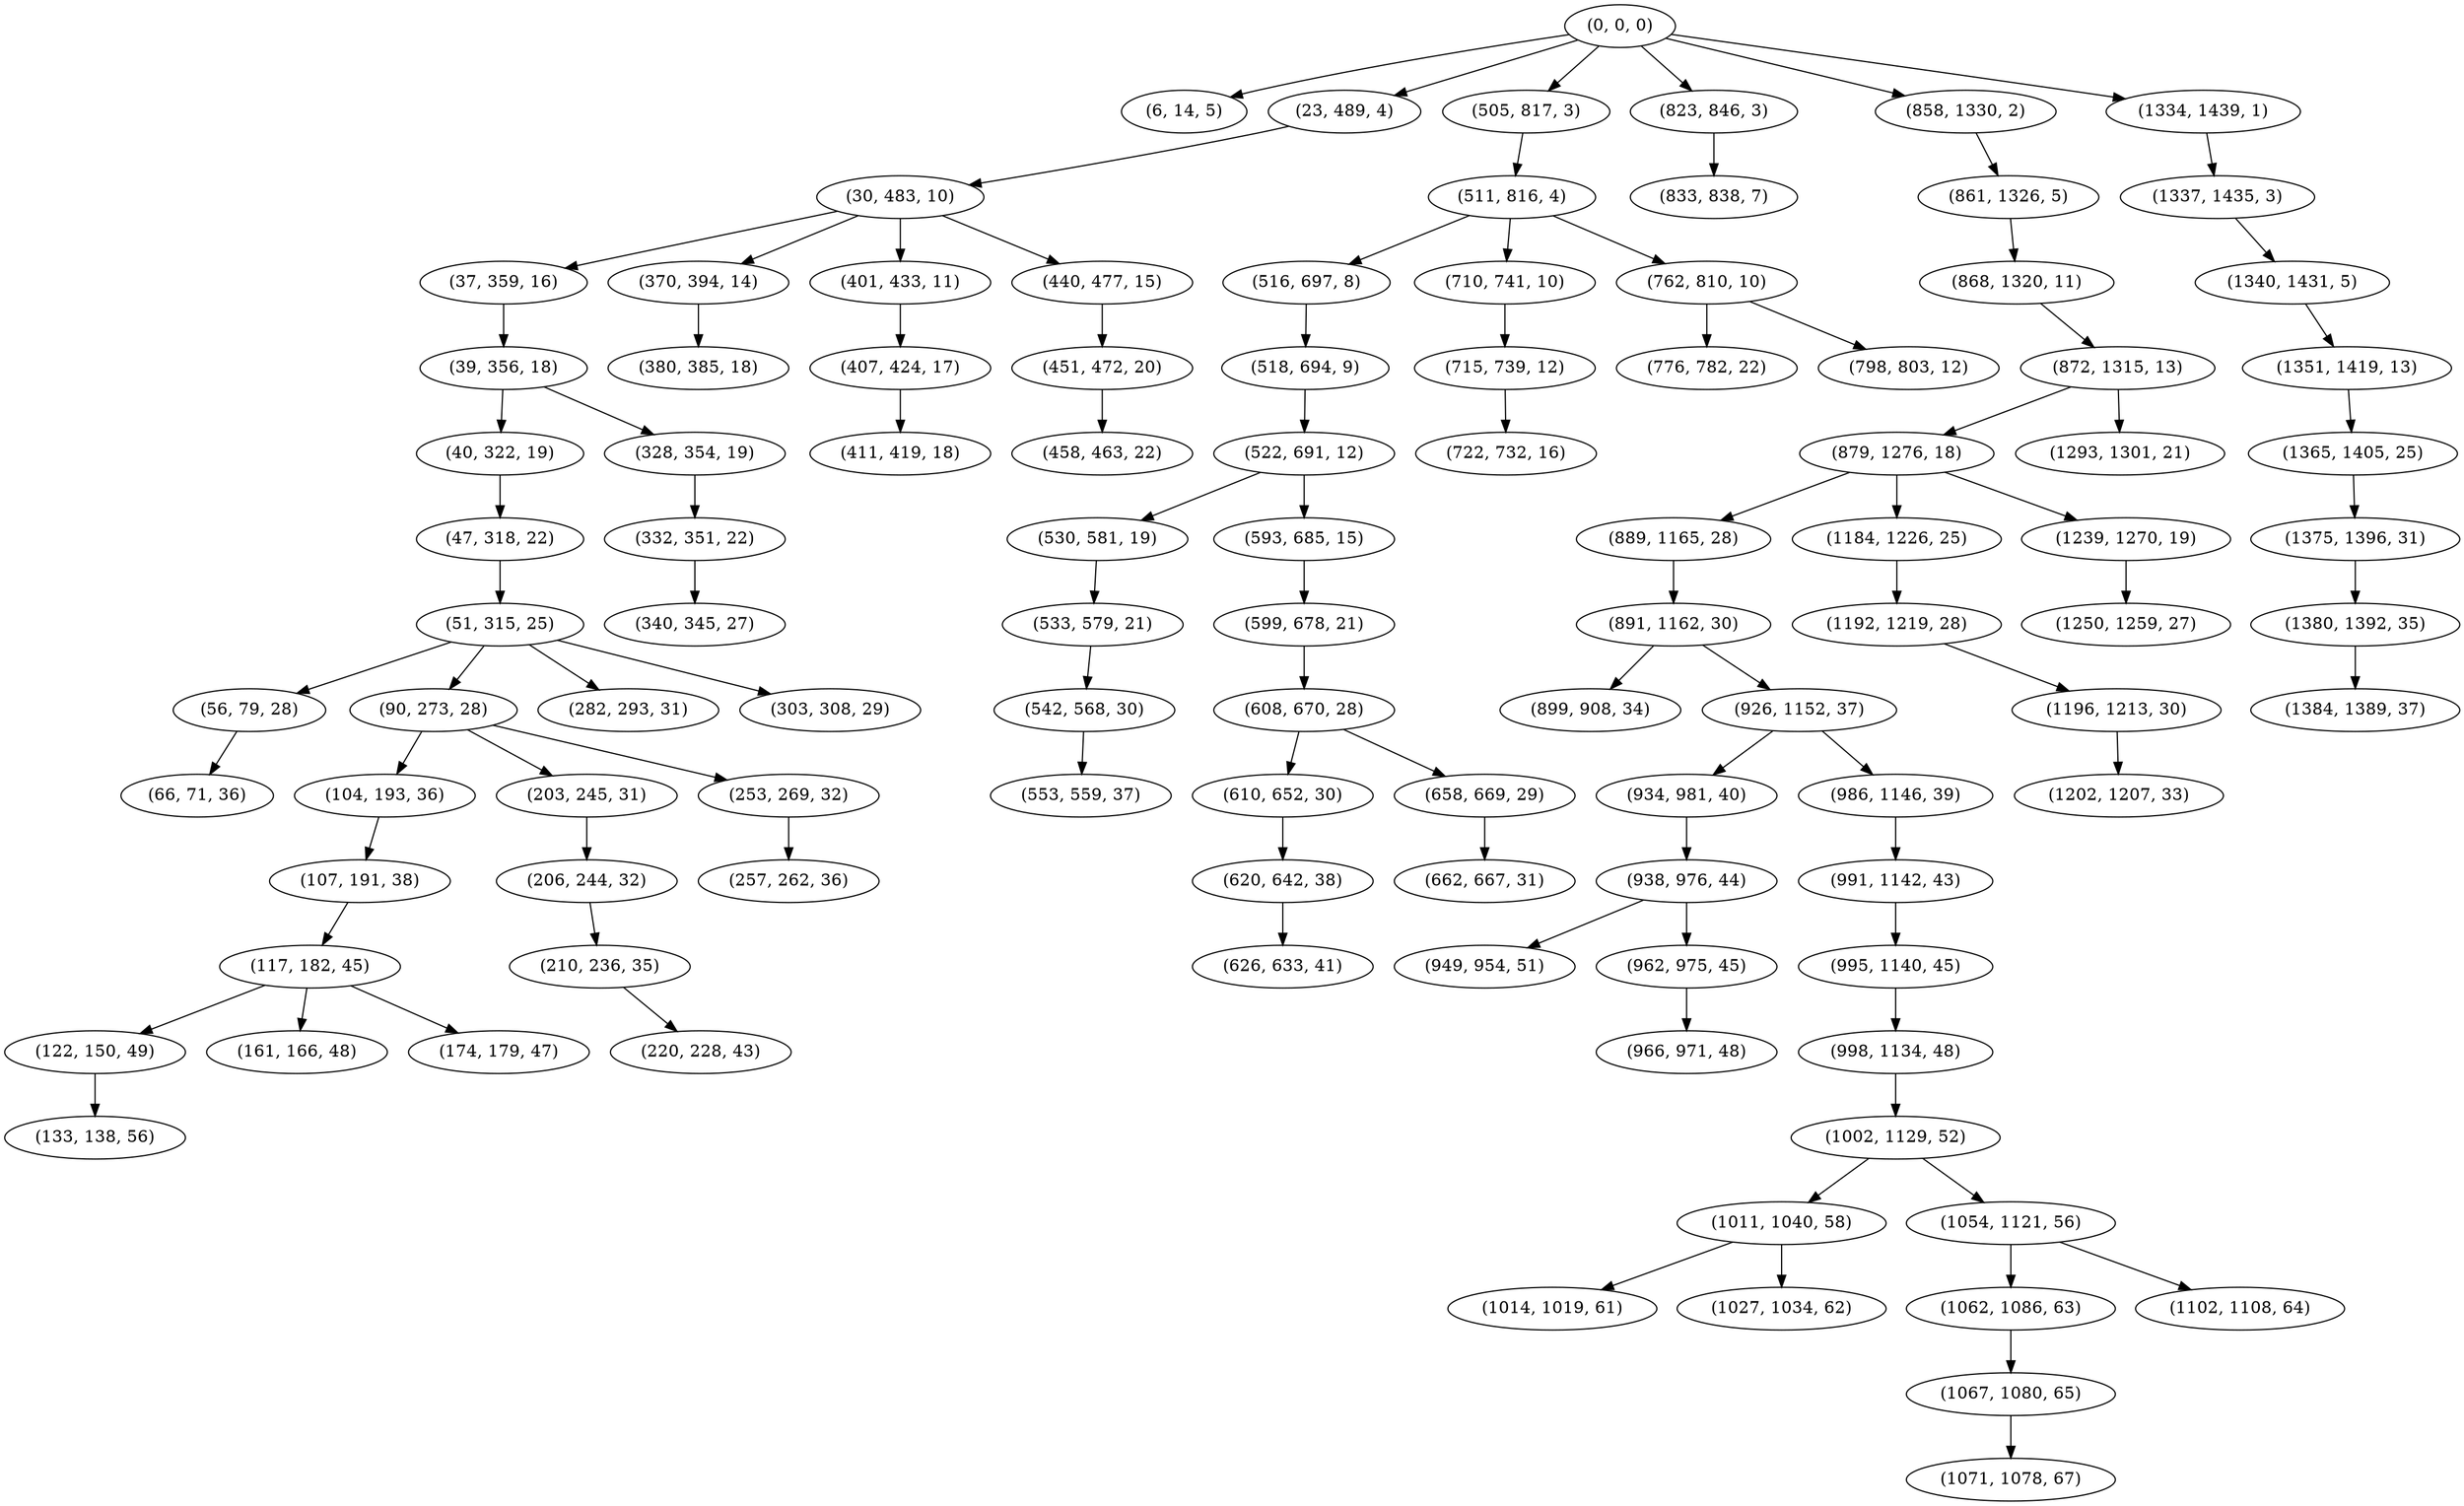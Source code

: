 digraph tree {
    "(0, 0, 0)";
    "(6, 14, 5)";
    "(23, 489, 4)";
    "(30, 483, 10)";
    "(37, 359, 16)";
    "(39, 356, 18)";
    "(40, 322, 19)";
    "(47, 318, 22)";
    "(51, 315, 25)";
    "(56, 79, 28)";
    "(66, 71, 36)";
    "(90, 273, 28)";
    "(104, 193, 36)";
    "(107, 191, 38)";
    "(117, 182, 45)";
    "(122, 150, 49)";
    "(133, 138, 56)";
    "(161, 166, 48)";
    "(174, 179, 47)";
    "(203, 245, 31)";
    "(206, 244, 32)";
    "(210, 236, 35)";
    "(220, 228, 43)";
    "(253, 269, 32)";
    "(257, 262, 36)";
    "(282, 293, 31)";
    "(303, 308, 29)";
    "(328, 354, 19)";
    "(332, 351, 22)";
    "(340, 345, 27)";
    "(370, 394, 14)";
    "(380, 385, 18)";
    "(401, 433, 11)";
    "(407, 424, 17)";
    "(411, 419, 18)";
    "(440, 477, 15)";
    "(451, 472, 20)";
    "(458, 463, 22)";
    "(505, 817, 3)";
    "(511, 816, 4)";
    "(516, 697, 8)";
    "(518, 694, 9)";
    "(522, 691, 12)";
    "(530, 581, 19)";
    "(533, 579, 21)";
    "(542, 568, 30)";
    "(553, 559, 37)";
    "(593, 685, 15)";
    "(599, 678, 21)";
    "(608, 670, 28)";
    "(610, 652, 30)";
    "(620, 642, 38)";
    "(626, 633, 41)";
    "(658, 669, 29)";
    "(662, 667, 31)";
    "(710, 741, 10)";
    "(715, 739, 12)";
    "(722, 732, 16)";
    "(762, 810, 10)";
    "(776, 782, 22)";
    "(798, 803, 12)";
    "(823, 846, 3)";
    "(833, 838, 7)";
    "(858, 1330, 2)";
    "(861, 1326, 5)";
    "(868, 1320, 11)";
    "(872, 1315, 13)";
    "(879, 1276, 18)";
    "(889, 1165, 28)";
    "(891, 1162, 30)";
    "(899, 908, 34)";
    "(926, 1152, 37)";
    "(934, 981, 40)";
    "(938, 976, 44)";
    "(949, 954, 51)";
    "(962, 975, 45)";
    "(966, 971, 48)";
    "(986, 1146, 39)";
    "(991, 1142, 43)";
    "(995, 1140, 45)";
    "(998, 1134, 48)";
    "(1002, 1129, 52)";
    "(1011, 1040, 58)";
    "(1014, 1019, 61)";
    "(1027, 1034, 62)";
    "(1054, 1121, 56)";
    "(1062, 1086, 63)";
    "(1067, 1080, 65)";
    "(1071, 1078, 67)";
    "(1102, 1108, 64)";
    "(1184, 1226, 25)";
    "(1192, 1219, 28)";
    "(1196, 1213, 30)";
    "(1202, 1207, 33)";
    "(1239, 1270, 19)";
    "(1250, 1259, 27)";
    "(1293, 1301, 21)";
    "(1334, 1439, 1)";
    "(1337, 1435, 3)";
    "(1340, 1431, 5)";
    "(1351, 1419, 13)";
    "(1365, 1405, 25)";
    "(1375, 1396, 31)";
    "(1380, 1392, 35)";
    "(1384, 1389, 37)";
    "(0, 0, 0)" -> "(6, 14, 5)";
    "(0, 0, 0)" -> "(23, 489, 4)";
    "(0, 0, 0)" -> "(505, 817, 3)";
    "(0, 0, 0)" -> "(823, 846, 3)";
    "(0, 0, 0)" -> "(858, 1330, 2)";
    "(0, 0, 0)" -> "(1334, 1439, 1)";
    "(23, 489, 4)" -> "(30, 483, 10)";
    "(30, 483, 10)" -> "(37, 359, 16)";
    "(30, 483, 10)" -> "(370, 394, 14)";
    "(30, 483, 10)" -> "(401, 433, 11)";
    "(30, 483, 10)" -> "(440, 477, 15)";
    "(37, 359, 16)" -> "(39, 356, 18)";
    "(39, 356, 18)" -> "(40, 322, 19)";
    "(39, 356, 18)" -> "(328, 354, 19)";
    "(40, 322, 19)" -> "(47, 318, 22)";
    "(47, 318, 22)" -> "(51, 315, 25)";
    "(51, 315, 25)" -> "(56, 79, 28)";
    "(51, 315, 25)" -> "(90, 273, 28)";
    "(51, 315, 25)" -> "(282, 293, 31)";
    "(51, 315, 25)" -> "(303, 308, 29)";
    "(56, 79, 28)" -> "(66, 71, 36)";
    "(90, 273, 28)" -> "(104, 193, 36)";
    "(90, 273, 28)" -> "(203, 245, 31)";
    "(90, 273, 28)" -> "(253, 269, 32)";
    "(104, 193, 36)" -> "(107, 191, 38)";
    "(107, 191, 38)" -> "(117, 182, 45)";
    "(117, 182, 45)" -> "(122, 150, 49)";
    "(117, 182, 45)" -> "(161, 166, 48)";
    "(117, 182, 45)" -> "(174, 179, 47)";
    "(122, 150, 49)" -> "(133, 138, 56)";
    "(203, 245, 31)" -> "(206, 244, 32)";
    "(206, 244, 32)" -> "(210, 236, 35)";
    "(210, 236, 35)" -> "(220, 228, 43)";
    "(253, 269, 32)" -> "(257, 262, 36)";
    "(328, 354, 19)" -> "(332, 351, 22)";
    "(332, 351, 22)" -> "(340, 345, 27)";
    "(370, 394, 14)" -> "(380, 385, 18)";
    "(401, 433, 11)" -> "(407, 424, 17)";
    "(407, 424, 17)" -> "(411, 419, 18)";
    "(440, 477, 15)" -> "(451, 472, 20)";
    "(451, 472, 20)" -> "(458, 463, 22)";
    "(505, 817, 3)" -> "(511, 816, 4)";
    "(511, 816, 4)" -> "(516, 697, 8)";
    "(511, 816, 4)" -> "(710, 741, 10)";
    "(511, 816, 4)" -> "(762, 810, 10)";
    "(516, 697, 8)" -> "(518, 694, 9)";
    "(518, 694, 9)" -> "(522, 691, 12)";
    "(522, 691, 12)" -> "(530, 581, 19)";
    "(522, 691, 12)" -> "(593, 685, 15)";
    "(530, 581, 19)" -> "(533, 579, 21)";
    "(533, 579, 21)" -> "(542, 568, 30)";
    "(542, 568, 30)" -> "(553, 559, 37)";
    "(593, 685, 15)" -> "(599, 678, 21)";
    "(599, 678, 21)" -> "(608, 670, 28)";
    "(608, 670, 28)" -> "(610, 652, 30)";
    "(608, 670, 28)" -> "(658, 669, 29)";
    "(610, 652, 30)" -> "(620, 642, 38)";
    "(620, 642, 38)" -> "(626, 633, 41)";
    "(658, 669, 29)" -> "(662, 667, 31)";
    "(710, 741, 10)" -> "(715, 739, 12)";
    "(715, 739, 12)" -> "(722, 732, 16)";
    "(762, 810, 10)" -> "(776, 782, 22)";
    "(762, 810, 10)" -> "(798, 803, 12)";
    "(823, 846, 3)" -> "(833, 838, 7)";
    "(858, 1330, 2)" -> "(861, 1326, 5)";
    "(861, 1326, 5)" -> "(868, 1320, 11)";
    "(868, 1320, 11)" -> "(872, 1315, 13)";
    "(872, 1315, 13)" -> "(879, 1276, 18)";
    "(872, 1315, 13)" -> "(1293, 1301, 21)";
    "(879, 1276, 18)" -> "(889, 1165, 28)";
    "(879, 1276, 18)" -> "(1184, 1226, 25)";
    "(879, 1276, 18)" -> "(1239, 1270, 19)";
    "(889, 1165, 28)" -> "(891, 1162, 30)";
    "(891, 1162, 30)" -> "(899, 908, 34)";
    "(891, 1162, 30)" -> "(926, 1152, 37)";
    "(926, 1152, 37)" -> "(934, 981, 40)";
    "(926, 1152, 37)" -> "(986, 1146, 39)";
    "(934, 981, 40)" -> "(938, 976, 44)";
    "(938, 976, 44)" -> "(949, 954, 51)";
    "(938, 976, 44)" -> "(962, 975, 45)";
    "(962, 975, 45)" -> "(966, 971, 48)";
    "(986, 1146, 39)" -> "(991, 1142, 43)";
    "(991, 1142, 43)" -> "(995, 1140, 45)";
    "(995, 1140, 45)" -> "(998, 1134, 48)";
    "(998, 1134, 48)" -> "(1002, 1129, 52)";
    "(1002, 1129, 52)" -> "(1011, 1040, 58)";
    "(1002, 1129, 52)" -> "(1054, 1121, 56)";
    "(1011, 1040, 58)" -> "(1014, 1019, 61)";
    "(1011, 1040, 58)" -> "(1027, 1034, 62)";
    "(1054, 1121, 56)" -> "(1062, 1086, 63)";
    "(1054, 1121, 56)" -> "(1102, 1108, 64)";
    "(1062, 1086, 63)" -> "(1067, 1080, 65)";
    "(1067, 1080, 65)" -> "(1071, 1078, 67)";
    "(1184, 1226, 25)" -> "(1192, 1219, 28)";
    "(1192, 1219, 28)" -> "(1196, 1213, 30)";
    "(1196, 1213, 30)" -> "(1202, 1207, 33)";
    "(1239, 1270, 19)" -> "(1250, 1259, 27)";
    "(1334, 1439, 1)" -> "(1337, 1435, 3)";
    "(1337, 1435, 3)" -> "(1340, 1431, 5)";
    "(1340, 1431, 5)" -> "(1351, 1419, 13)";
    "(1351, 1419, 13)" -> "(1365, 1405, 25)";
    "(1365, 1405, 25)" -> "(1375, 1396, 31)";
    "(1375, 1396, 31)" -> "(1380, 1392, 35)";
    "(1380, 1392, 35)" -> "(1384, 1389, 37)";
}

